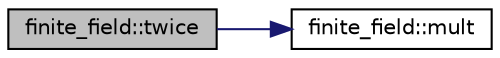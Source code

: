digraph "finite_field::twice"
{
  edge [fontname="Helvetica",fontsize="10",labelfontname="Helvetica",labelfontsize="10"];
  node [fontname="Helvetica",fontsize="10",shape=record];
  rankdir="LR";
  Node19672 [label="finite_field::twice",height=0.2,width=0.4,color="black", fillcolor="grey75", style="filled", fontcolor="black"];
  Node19672 -> Node19673 [color="midnightblue",fontsize="10",style="solid",fontname="Helvetica"];
  Node19673 [label="finite_field::mult",height=0.2,width=0.4,color="black", fillcolor="white", style="filled",URL="$df/d5a/classfinite__field.html#a24fb5917aa6d4d656fd855b7f44a13b0"];
}
